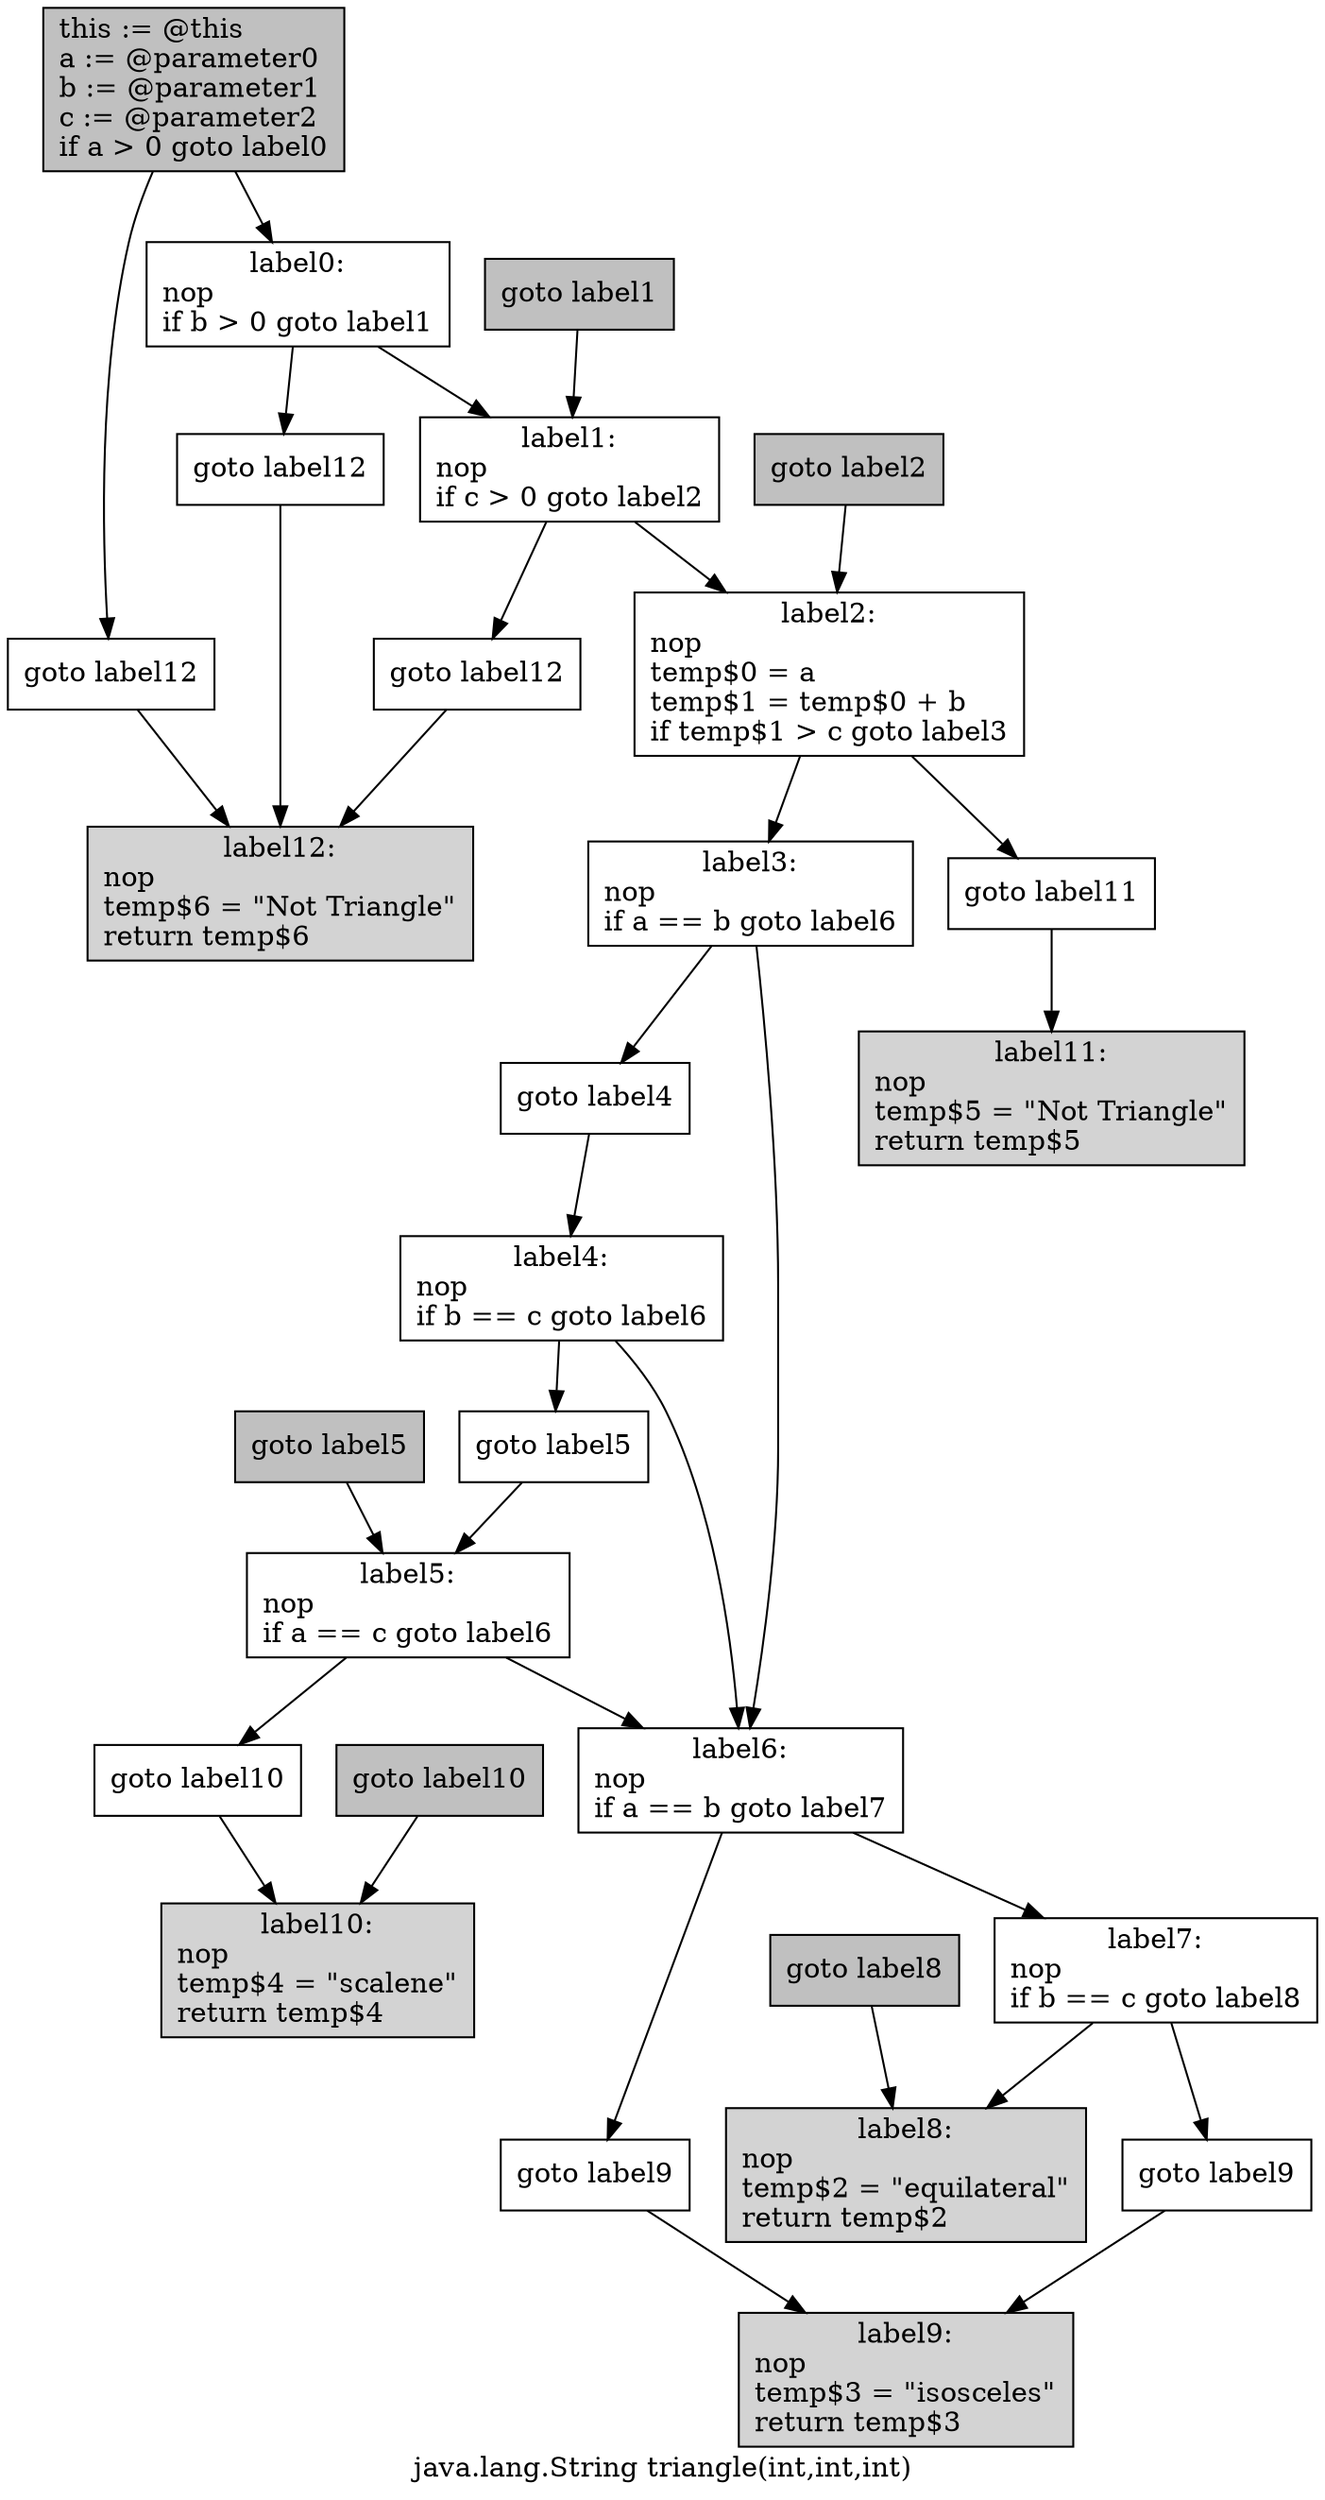 digraph "java.lang.String triangle(int,int,int)" {
    label="java.lang.String triangle(int,int,int)";
    node [shape=box];
    "0" [style=filled,fillcolor=gray,label="this := @this\la := @parameter0\lb := @parameter1\lc := @parameter2\lif a > 0 goto label0\l",];
    "1" [label="goto label12\l",];
    "0"->"1";
    "2" [label="label0:\nnop\lif b > 0 goto label1\l",];
    "0"->"2";
    "27" [style=filled,fillcolor=lightgray,label="label12:\nnop\ltemp$6 = \"Not Triangle\"\lreturn temp$6\l",];
    "1"->"27";
    "3" [label="goto label12\l",];
    "2"->"3";
    "5" [label="label1:\nnop\lif c > 0 goto label2\l",];
    "2"->"5";
    "3"->"27";
    "4" [style=filled,fillcolor=gray,label="goto label1\l",];
    "4"->"5";
    "6" [label="goto label12\l",];
    "5"->"6";
    "8" [label="label2:\nnop\ltemp$0 = a\ltemp$1 = temp$0 + b\lif temp$1 > c goto label3\l",];
    "5"->"8";
    "6"->"27";
    "7" [style=filled,fillcolor=gray,label="goto label2\l",];
    "7"->"8";
    "9" [label="goto label11\l",];
    "8"->"9";
    "10" [label="label3:\nnop\lif a == b goto label6\l",];
    "8"->"10";
    "26" [style=filled,fillcolor=lightgray,label="label11:\nnop\ltemp$5 = \"Not Triangle\"\lreturn temp$5\l",];
    "9"->"26";
    "11" [label="goto label4\l",];
    "10"->"11";
    "18" [label="label6:\nnop\lif a == b goto label7\l",];
    "10"->"18";
    "12" [label="label4:\nnop\lif b == c goto label6\l",];
    "11"->"12";
    "13" [label="goto label5\l",];
    "12"->"13";
    "12"->"18";
    "15" [label="label5:\nnop\lif a == c goto label6\l",];
    "13"->"15";
    "14" [style=filled,fillcolor=gray,label="goto label5\l",];
    "14"->"15";
    "16" [label="goto label10\l",];
    "15"->"16";
    "15"->"18";
    "25" [style=filled,fillcolor=lightgray,label="label10:\nnop\ltemp$4 = \"scalene\"\lreturn temp$4\l",];
    "16"->"25";
    "17" [style=filled,fillcolor=gray,label="goto label10\l",];
    "17"->"25";
    "19" [label="goto label9\l",];
    "18"->"19";
    "20" [label="label7:\nnop\lif b == c goto label8\l",];
    "18"->"20";
    "24" [style=filled,fillcolor=lightgray,label="label9:\nnop\ltemp$3 = \"isosceles\"\lreturn temp$3\l",];
    "19"->"24";
    "21" [label="goto label9\l",];
    "20"->"21";
    "23" [style=filled,fillcolor=lightgray,label="label8:\nnop\ltemp$2 = \"equilateral\"\lreturn temp$2\l",];
    "20"->"23";
    "21"->"24";
    "22" [style=filled,fillcolor=gray,label="goto label8\l",];
    "22"->"23";
}
